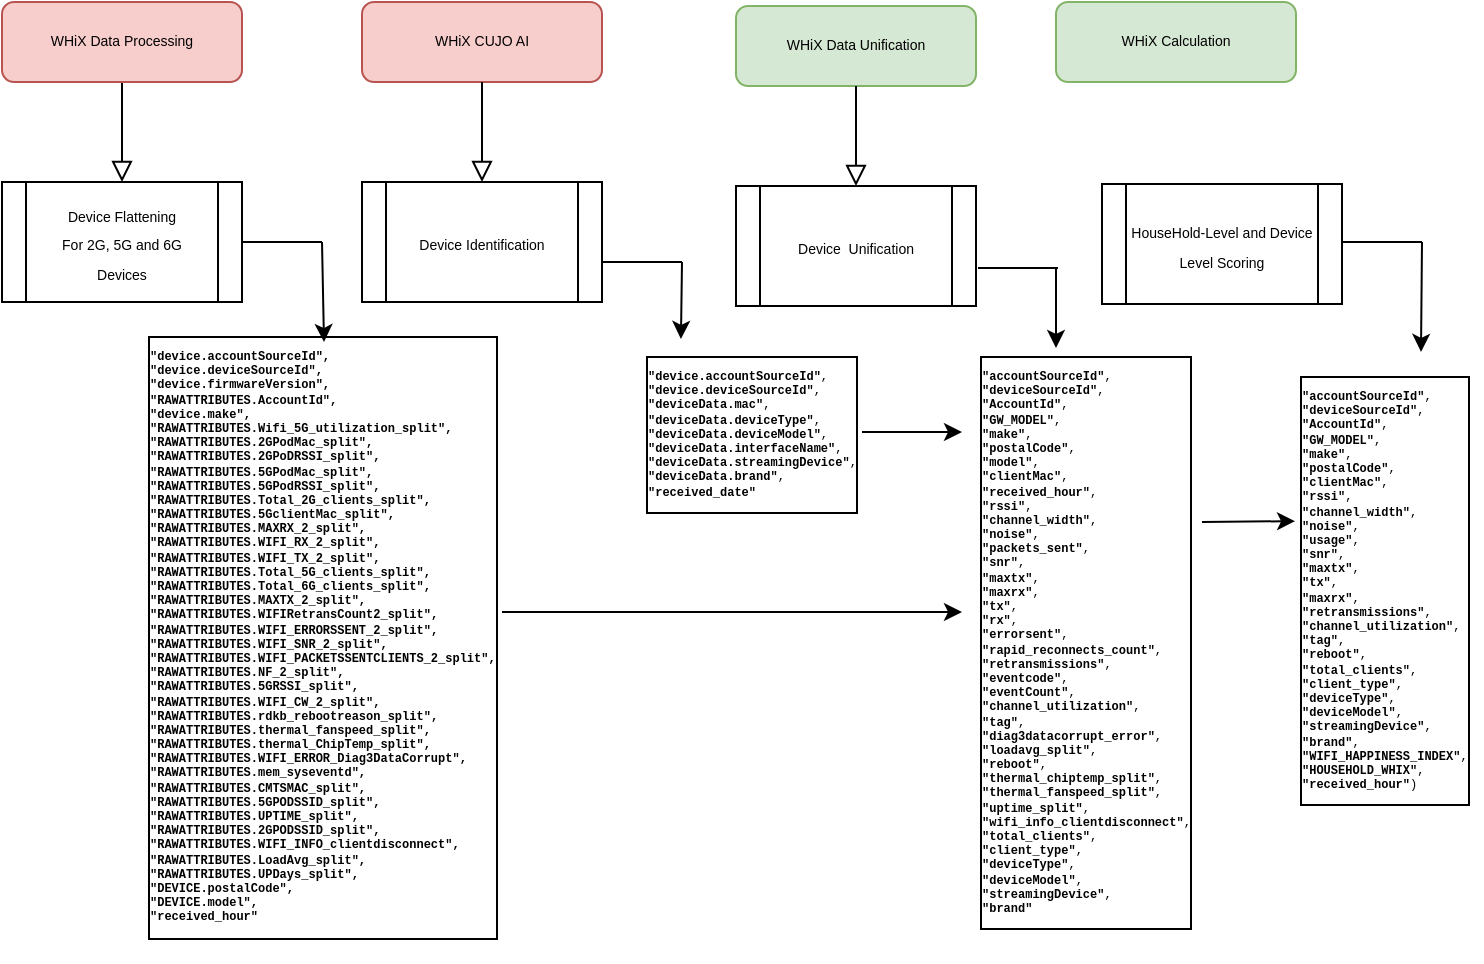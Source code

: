 <mxfile version="21.1.8" type="device">
  <diagram id="C5RBs43oDa-KdzZeNtuy" name="Page-1">
    <mxGraphModel dx="794" dy="448" grid="1" gridSize="10" guides="1" tooltips="1" connect="1" arrows="1" fold="1" page="1" pageScale="1" pageWidth="827" pageHeight="1169" math="0" shadow="0">
      <root>
        <mxCell id="WIyWlLk6GJQsqaUBKTNV-0" />
        <mxCell id="WIyWlLk6GJQsqaUBKTNV-1" parent="WIyWlLk6GJQsqaUBKTNV-0" />
        <mxCell id="WIyWlLk6GJQsqaUBKTNV-2" value="" style="rounded=0;html=1;jettySize=auto;orthogonalLoop=1;fontSize=11;endArrow=block;endFill=0;endSize=8;strokeWidth=1;shadow=0;labelBackgroundColor=none;edgeStyle=orthogonalEdgeStyle;" parent="WIyWlLk6GJQsqaUBKTNV-1" source="WIyWlLk6GJQsqaUBKTNV-3" edge="1">
          <mxGeometry relative="1" as="geometry">
            <mxPoint x="100" y="170" as="targetPoint" />
          </mxGeometry>
        </mxCell>
        <mxCell id="WIyWlLk6GJQsqaUBKTNV-3" value="WHiX Data Processing" style="rounded=1;whiteSpace=wrap;html=1;fontSize=7;glass=0;strokeWidth=1;shadow=0;fillColor=#f8cecc;strokeColor=#b85450;" parent="WIyWlLk6GJQsqaUBKTNV-1" vertex="1">
          <mxGeometry x="40" y="80" width="120" height="40" as="geometry" />
        </mxCell>
        <mxCell id="JlViz4wOhdhszTuP-DQE-0" value="WHiX CUJO AI" style="rounded=1;whiteSpace=wrap;html=1;fontSize=7;glass=0;strokeWidth=1;shadow=0;fillColor=#f8cecc;strokeColor=#b85450;" vertex="1" parent="WIyWlLk6GJQsqaUBKTNV-1">
          <mxGeometry x="220" y="80" width="120" height="40" as="geometry" />
        </mxCell>
        <mxCell id="JlViz4wOhdhszTuP-DQE-2" value="&lt;font style=&quot;font-size: 7px;&quot;&gt;Device Flattening&lt;br style=&quot;border-color: var(--border-color);&quot;&gt;For 2G, 5G and 6G&lt;br style=&quot;border-color: var(--border-color);&quot;&gt;Devices&lt;/font&gt;" style="shape=process;whiteSpace=wrap;html=1;backgroundOutline=1;" vertex="1" parent="WIyWlLk6GJQsqaUBKTNV-1">
          <mxGeometry x="40" y="170" width="120" height="60" as="geometry" />
        </mxCell>
        <mxCell id="JlViz4wOhdhszTuP-DQE-5" value="" style="endArrow=none;html=1;rounded=0;exitX=1;exitY=0.5;exitDx=0;exitDy=0;" edge="1" parent="WIyWlLk6GJQsqaUBKTNV-1" source="JlViz4wOhdhszTuP-DQE-2">
          <mxGeometry width="50" height="50" relative="1" as="geometry">
            <mxPoint x="380" y="230" as="sourcePoint" />
            <mxPoint x="200" y="200" as="targetPoint" />
          </mxGeometry>
        </mxCell>
        <mxCell id="JlViz4wOhdhszTuP-DQE-6" value="" style="endArrow=classic;html=1;rounded=0;" edge="1" parent="WIyWlLk6GJQsqaUBKTNV-1">
          <mxGeometry width="50" height="50" relative="1" as="geometry">
            <mxPoint x="200" y="200" as="sourcePoint" />
            <mxPoint x="201" y="250" as="targetPoint" />
          </mxGeometry>
        </mxCell>
        <mxCell id="JlViz4wOhdhszTuP-DQE-10" value="&lt;pre style=&quot;background-color: rgb(255, 255, 255); font-family: &amp;quot;Courier New&amp;quot;; font-size: 4.5pt;&quot;&gt;&lt;b style=&quot;&quot;&gt;&quot;device.accountSourceId&quot;,&lt;br&gt;&lt;/b&gt;&lt;div style=&quot;&quot;&gt;&lt;b&gt;&lt;span style=&quot;font-size: 4.5pt; white-space: normal;&quot;&gt;                                                                   &lt;/span&gt;&lt;span style=&quot;font-size: 4.5pt; white-space: normal;&quot;&gt;&quot;device.deviceSourceId&quot;&lt;/span&gt;&lt;span style=&quot;font-size: 4.5pt; white-space: normal;&quot;&gt;,&lt;/span&gt;&lt;/b&gt;&lt;/div&gt;&lt;div style=&quot;&quot;&gt;&lt;b&gt;&lt;span style=&quot;font-size: 4.5pt; white-space: normal;&quot;&gt;                                                                   &lt;/span&gt;&lt;span style=&quot;font-size: 4.5pt; white-space: normal;&quot;&gt;&quot;device.firmwareVersion&quot;&lt;/span&gt;&lt;span style=&quot;font-size: 4.5pt; white-space: normal;&quot;&gt;,&lt;/span&gt;&lt;/b&gt;&lt;/div&gt;&lt;div style=&quot;&quot;&gt;&lt;b&gt;&lt;span style=&quot;font-size: 4.5pt; white-space: normal;&quot;&gt;                                                                   &lt;/span&gt;&lt;span style=&quot;font-size: 4.5pt; white-space: normal;&quot;&gt;&quot;RAWATTRIBUTES.AccountId&quot;&lt;/span&gt;&lt;span style=&quot;font-size: 4.5pt; white-space: normal;&quot;&gt;,&lt;/span&gt;&lt;/b&gt;&lt;/div&gt;&lt;div style=&quot;&quot;&gt;&lt;b&gt;&lt;span style=&quot;font-size: 4.5pt; white-space: normal;&quot;&gt;                                                                   &lt;/span&gt;&lt;span style=&quot;font-size: 4.5pt; white-space: normal;&quot;&gt;&quot;device.make&quot;&lt;/span&gt;&lt;span style=&quot;font-size: 4.5pt; white-space: normal;&quot;&gt;,&lt;/span&gt;&lt;/b&gt;&lt;/div&gt;&lt;div style=&quot;&quot;&gt;&lt;b&gt;&lt;span style=&quot;font-size: 4.5pt; white-space: normal;&quot;&gt;                                                                   &lt;/span&gt;&lt;span style=&quot;font-size: 4.5pt; white-space: normal;&quot;&gt;&quot;RAWATTRIBUTES.Wifi_5G_utilization_split&quot;&lt;/span&gt;&lt;span style=&quot;font-size: 4.5pt; white-space: normal;&quot;&gt;,&lt;/span&gt;&lt;/b&gt;&lt;/div&gt;&lt;div style=&quot;&quot;&gt;&lt;b&gt;&lt;span style=&quot;font-size: 4.5pt; white-space: normal;&quot;&gt;&quot;RAWATTRIBUTES.2GPodMac_split&quot;,&lt;/span&gt;&lt;/b&gt;&lt;/div&gt;&lt;div style=&quot;&quot;&gt;&lt;b&gt;&lt;span style=&quot;font-size: 4.5pt; white-space: normal;&quot;&gt;&quot;RAWATTRIBUTES.2GPoDRSSI_split&quot;,&lt;/span&gt;&lt;/b&gt;&lt;/div&gt;&lt;div style=&quot;&quot;&gt;&lt;b&gt;&lt;span style=&quot;font-size: 4.5pt; white-space: normal;&quot;&gt;&quot;RAWATTRIBUTES.5GPodMac_split&quot;,&lt;/span&gt;&lt;/b&gt;&lt;/div&gt;&lt;div style=&quot;&quot;&gt;&lt;b&gt;&lt;span style=&quot;font-size: 4.5pt; white-space: normal;&quot;&gt;&quot;RAWATTRIBUTES.5GPodRSSI_split&quot;,&lt;/span&gt;&lt;/b&gt;&lt;/div&gt;&lt;div style=&quot;&quot;&gt;&lt;b&gt;&lt;span style=&quot;font-size: 4.5pt; white-space: normal;&quot;&gt;                                                                   &lt;/span&gt;&lt;span style=&quot;font-size: 4.5pt; white-space: normal;&quot;&gt;&quot;RAWATTRIBUTES.Total_2G_clients_split&quot;&lt;/span&gt;&lt;span style=&quot;font-size: 4.5pt; white-space: normal;&quot;&gt;,&lt;/span&gt;&lt;/b&gt;&lt;/div&gt;&lt;div style=&quot;&quot;&gt;&lt;b&gt;&lt;span style=&quot;font-size: 4.5pt; white-space: normal;&quot;&gt;                                                                   &lt;/span&gt;&lt;span style=&quot;font-size: 4.5pt; white-space: normal;&quot;&gt;&quot;RAWATTRIBUTES.5GclientMac_split&quot;&lt;/span&gt;&lt;span style=&quot;font-size: 4.5pt; white-space: normal;&quot;&gt;,&lt;/span&gt;&lt;/b&gt;&lt;/div&gt;&lt;div style=&quot;&quot;&gt;&lt;b&gt;&lt;span style=&quot;font-size: 4.5pt; white-space: normal;&quot;&gt;                                                                   &lt;/span&gt;&lt;span style=&quot;font-size: 4.5pt; white-space: normal;&quot;&gt;&quot;RAWATTRIBUTES.MAXRX_2_split&quot;&lt;/span&gt;&lt;span style=&quot;font-size: 4.5pt; white-space: normal;&quot;&gt;,&lt;/span&gt;&lt;/b&gt;&lt;/div&gt;&lt;div style=&quot;&quot;&gt;&lt;b&gt;&lt;span style=&quot;font-size: 4.5pt; white-space: normal;&quot;&gt;                                                                   &lt;/span&gt;&lt;span style=&quot;font-size: 4.5pt; white-space: normal;&quot;&gt;&quot;RAWATTRIBUTES.WIFI_RX_2_split&quot;&lt;/span&gt;&lt;span style=&quot;font-size: 4.5pt; white-space: normal;&quot;&gt;,&lt;/span&gt;&lt;/b&gt;&lt;/div&gt;&lt;div style=&quot;&quot;&gt;&lt;b&gt;&lt;span style=&quot;font-size: 4.5pt; white-space: normal;&quot;&gt;                                                                   &lt;/span&gt;&lt;span style=&quot;font-size: 4.5pt; white-space: normal;&quot;&gt;&quot;RAWATTRIBUTES.WIFI_TX_2_split&quot;&lt;/span&gt;&lt;span style=&quot;font-size: 4.5pt; white-space: normal;&quot;&gt;,&lt;/span&gt;&lt;/b&gt;&lt;/div&gt;&lt;div style=&quot;&quot;&gt;&lt;b&gt;&lt;span style=&quot;font-size: 4.5pt; white-space: normal;&quot;&gt;                                                                   &lt;/span&gt;&lt;span style=&quot;font-size: 4.5pt; white-space: normal;&quot;&gt;&quot;RAWATTRIBUTES.Total_5G_clients_split&quot;&lt;/span&gt;&lt;span style=&quot;font-size: 4.5pt; white-space: normal;&quot;&gt;,&lt;/span&gt;&lt;/b&gt;&lt;/div&gt;&lt;div style=&quot;&quot;&gt;&lt;b&gt;&lt;span style=&quot;font-size: 4.5pt; white-space: normal;&quot;&gt;                                                                   &lt;/span&gt;&lt;span style=&quot;font-size: 4.5pt; white-space: normal;&quot;&gt;&quot;RAWATTRIBUTES.Total_6G_clients_split&quot;&lt;/span&gt;&lt;span style=&quot;font-size: 4.5pt; white-space: normal;&quot;&gt;,&lt;/span&gt;&lt;/b&gt;&lt;/div&gt;&lt;div style=&quot;&quot;&gt;&lt;b&gt;&lt;span style=&quot;font-size: 4.5pt; white-space: normal;&quot;&gt;                                                                   &lt;/span&gt;&lt;span style=&quot;font-size: 4.5pt; white-space: normal;&quot;&gt;&quot;RAWATTRIBUTES.MAXTX_2_split&quot;&lt;/span&gt;&lt;span style=&quot;font-size: 4.5pt; white-space: normal;&quot;&gt;,&lt;/span&gt;&lt;/b&gt;&lt;/div&gt;&lt;div style=&quot;&quot;&gt;&lt;b&gt;&lt;span style=&quot;font-size: 4.5pt; white-space: normal;&quot;&gt;                                                                   &lt;/span&gt;&lt;span style=&quot;font-size: 4.5pt; white-space: normal;&quot;&gt;&quot;RAWATTRIBUTES.WIFIRetransCount2_split&quot;&lt;/span&gt;&lt;span style=&quot;font-size: 4.5pt; white-space: normal;&quot;&gt;,&lt;/span&gt;&lt;/b&gt;&lt;/div&gt;&lt;div style=&quot;&quot;&gt;&lt;b&gt;&lt;span style=&quot;font-size: 4.5pt; white-space: normal;&quot;&gt;                                                                   &lt;/span&gt;&lt;span style=&quot;font-size: 4.5pt; white-space: normal;&quot;&gt;&quot;RAWATTRIBUTES.WIFI_ERRORSSENT_2_split&quot;&lt;/span&gt;&lt;span style=&quot;font-size: 4.5pt; white-space: normal;&quot;&gt;,&lt;/span&gt;&lt;/b&gt;&lt;/div&gt;&lt;div style=&quot;&quot;&gt;&lt;b&gt;&lt;span style=&quot;font-size: 4.5pt; white-space: normal;&quot;&gt;                                                                   &lt;/span&gt;&lt;span style=&quot;font-size: 4.5pt; white-space: normal;&quot;&gt;&quot;RAWATTRIBUTES.WIFI_SNR_2_split&quot;&lt;/span&gt;&lt;span style=&quot;font-size: 4.5pt; white-space: normal;&quot;&gt;,&lt;/span&gt;&lt;/b&gt;&lt;/div&gt;&lt;div style=&quot;&quot;&gt;&lt;b&gt;&lt;span style=&quot;font-size: 4.5pt; white-space: normal;&quot;&gt;                                                                   &lt;/span&gt;&lt;span style=&quot;font-size: 4.5pt; white-space: normal;&quot;&gt;&quot;RAWATTRIBUTES.WIFI_PACKETSSENTCLIENTS_2_split&quot;&lt;/span&gt;&lt;span style=&quot;font-size: 4.5pt; white-space: normal;&quot;&gt;,&lt;/span&gt;&lt;/b&gt;&lt;/div&gt;&lt;div style=&quot;&quot;&gt;&lt;b&gt;&lt;span style=&quot;font-size: 4.5pt; white-space: normal;&quot;&gt;                                                                   &lt;/span&gt;&lt;span style=&quot;font-size: 4.5pt; white-space: normal;&quot;&gt;&quot;RAWATTRIBUTES.NF_2_split&quot;&lt;/span&gt;&lt;span style=&quot;font-size: 4.5pt; white-space: normal;&quot;&gt;,&lt;/span&gt;&lt;/b&gt;&lt;/div&gt;&lt;div style=&quot;&quot;&gt;&lt;b&gt;&lt;span style=&quot;font-size: 4.5pt; white-space: normal;&quot;&gt;                                                                   &lt;/span&gt;&lt;span style=&quot;font-size: 4.5pt; white-space: normal;&quot;&gt;&quot;RAWATTRIBUTES.5GRSSI_split&quot;&lt;/span&gt;&lt;span style=&quot;font-size: 4.5pt; white-space: normal;&quot;&gt;,&lt;/span&gt;&lt;/b&gt;&lt;/div&gt;&lt;div style=&quot;&quot;&gt;&lt;b&gt;&lt;span style=&quot;font-size: 4.5pt; white-space: normal;&quot;&gt;                                                                   &lt;/span&gt;&lt;span style=&quot;font-size: 4.5pt; white-space: normal;&quot;&gt;&quot;RAWATTRIBUTES.WIFI_CW_2_split&quot;&lt;/span&gt;&lt;span style=&quot;font-size: 4.5pt; white-space: normal;&quot;&gt;,&lt;/span&gt;&lt;/b&gt;&lt;/div&gt;&lt;div style=&quot;&quot;&gt;&lt;b&gt;&lt;span style=&quot;font-size: 4.5pt; white-space: normal;&quot;&gt;                                                                   &lt;/span&gt;&lt;span style=&quot;font-size: 4.5pt; white-space: normal;&quot;&gt;&quot;RAWATTRIBUTES.rdkb_rebootreason_split&quot;&lt;/span&gt;&lt;span style=&quot;font-size: 4.5pt; white-space: normal;&quot;&gt;,&lt;/span&gt;&lt;/b&gt;&lt;/div&gt;&lt;div style=&quot;&quot;&gt;&lt;b&gt;&lt;span style=&quot;font-size: 4.5pt; white-space: normal;&quot;&gt;                                                                   &lt;/span&gt;&lt;span style=&quot;font-size: 4.5pt; white-space: normal;&quot;&gt;&quot;RAWATTRIBUTES.thermal_fanspeed_split&quot;&lt;/span&gt;&lt;span style=&quot;font-size: 4.5pt; white-space: normal;&quot;&gt;,&lt;/span&gt;&lt;/b&gt;&lt;/div&gt;&lt;div style=&quot;&quot;&gt;&lt;b&gt;&lt;span style=&quot;font-size: 4.5pt; white-space: normal;&quot;&gt;                                                                   &lt;/span&gt;&lt;span style=&quot;font-size: 4.5pt; white-space: normal;&quot;&gt;&quot;RAWATTRIBUTES.thermal_ChipTemp_split&quot;&lt;/span&gt;&lt;span style=&quot;font-size: 4.5pt; white-space: normal;&quot;&gt;,&lt;/span&gt;&lt;/b&gt;&lt;/div&gt;&lt;div style=&quot;&quot;&gt;&lt;b&gt;&lt;span style=&quot;font-size: 4.5pt; white-space: normal;&quot;&gt;                                                                   &lt;/span&gt;&lt;span style=&quot;font-size: 4.5pt; white-space: normal;&quot;&gt;&quot;RAWATTRIBUTES.WIFI_ERROR_Diag3DataCorrupt&quot;&lt;/span&gt;&lt;span style=&quot;font-size: 4.5pt; white-space: normal;&quot;&gt;,&lt;/span&gt;&lt;/b&gt;&lt;/div&gt;&lt;div style=&quot;&quot;&gt;&lt;b&gt;&lt;span style=&quot;font-size: 4.5pt; white-space: normal;&quot;&gt;                                                                   &lt;/span&gt;&lt;span style=&quot;font-size: 4.5pt; white-space: normal;&quot;&gt;&quot;RAWATTRIBUTES.mem_syseventd&quot;&lt;/span&gt;&lt;span style=&quot;font-size: 4.5pt; white-space: normal;&quot;&gt;,&lt;/span&gt;&lt;/b&gt;&lt;/div&gt;&lt;div style=&quot;&quot;&gt;&lt;b&gt;&lt;span style=&quot;font-size: 4.5pt; white-space: normal;&quot;&gt;                                                                   &lt;/span&gt;&lt;span style=&quot;font-size: 4.5pt; white-space: normal;&quot;&gt;&quot;RAWATTRIBUTES.CMTSMAC_split&quot;&lt;/span&gt;&lt;span style=&quot;font-size: 4.5pt; white-space: normal;&quot;&gt;,&lt;/span&gt;&lt;/b&gt;&lt;/div&gt;&lt;div style=&quot;&quot;&gt;&lt;b&gt;&lt;span style=&quot;font-size: 4.5pt; white-space: normal;&quot;&gt;                                                                   &lt;/span&gt;&lt;span style=&quot;font-size: 4.5pt; white-space: normal;&quot;&gt;&quot;RAWATTRIBUTES.5GPODSSID_split&quot;&lt;/span&gt;&lt;span style=&quot;font-size: 4.5pt; white-space: normal;&quot;&gt;,&lt;/span&gt;&lt;/b&gt;&lt;/div&gt;&lt;div style=&quot;&quot;&gt;&lt;b&gt;&lt;span style=&quot;font-size: 4.5pt; white-space: normal;&quot;&gt;                                                                   &lt;/span&gt;&lt;span style=&quot;font-size: 4.5pt; white-space: normal;&quot;&gt;&quot;RAWATTRIBUTES.UPTIME_split&quot;&lt;/span&gt;&lt;span style=&quot;font-size: 4.5pt; white-space: normal;&quot;&gt;,&lt;/span&gt;&lt;/b&gt;&lt;/div&gt;&lt;div style=&quot;&quot;&gt;&lt;b&gt;&lt;span style=&quot;font-size: 4.5pt; white-space: normal;&quot;&gt;                                                                   &lt;/span&gt;&lt;span style=&quot;font-size: 4.5pt; white-space: normal;&quot;&gt;&quot;RAWATTRIBUTES.2GPODSSID_split&quot;&lt;/span&gt;&lt;span style=&quot;font-size: 4.5pt; white-space: normal;&quot;&gt;,&lt;/span&gt;&lt;/b&gt;&lt;/div&gt;&lt;div style=&quot;&quot;&gt;&lt;b&gt;&lt;span style=&quot;font-size: 4.5pt; white-space: normal;&quot;&gt;                                                                   &lt;/span&gt;&lt;span style=&quot;font-size: 4.5pt; white-space: normal;&quot;&gt;&quot;RAWATTRIBUTES.WIFI_INFO_clientdisconnect&quot;&lt;/span&gt;&lt;span style=&quot;font-size: 4.5pt; white-space: normal;&quot;&gt;,&lt;/span&gt;&lt;/b&gt;&lt;/div&gt;&lt;div style=&quot;&quot;&gt;&lt;b&gt;&lt;span style=&quot;font-size: 4.5pt; white-space: normal;&quot;&gt;                                                                   &lt;/span&gt;&lt;span style=&quot;font-size: 4.5pt; white-space: normal;&quot;&gt;&quot;RAWATTRIBUTES.LoadAvg_split&quot;&lt;/span&gt;&lt;span style=&quot;font-size: 4.5pt; white-space: normal;&quot;&gt;,&lt;/span&gt;&lt;/b&gt;&lt;/div&gt;&lt;div style=&quot;&quot;&gt;&lt;b&gt;&lt;span style=&quot;font-size: 4.5pt; white-space: normal;&quot;&gt;                                                                   &lt;/span&gt;&lt;span style=&quot;font-size: 4.5pt; white-space: normal;&quot;&gt;&quot;RAWATTRIBUTES.UPDays_split&quot;&lt;/span&gt;&lt;span style=&quot;font-size: 4.5pt; white-space: normal;&quot;&gt;,&lt;/span&gt;&lt;/b&gt;&lt;/div&gt;&lt;div style=&quot;&quot;&gt;&lt;b&gt;&lt;span style=&quot;font-size: 4.5pt; white-space: normal;&quot;&gt;                                                                   &lt;/span&gt;&lt;span style=&quot;font-size: 4.5pt; white-space: normal;&quot;&gt;&quot;DEVICE.postalCode&quot;&lt;/span&gt;&lt;span style=&quot;font-size: 4.5pt; white-space: normal;&quot;&gt;,&lt;/span&gt;&lt;/b&gt;&lt;/div&gt;&lt;div style=&quot;&quot;&gt;&lt;b&gt;&lt;span style=&quot;font-size: 4.5pt; white-space: normal;&quot;&gt;                                                                   &lt;/span&gt;&lt;span style=&quot;font-size: 4.5pt; white-space: normal;&quot;&gt;&quot;DEVICE.model&quot;&lt;/span&gt;&lt;span style=&quot;font-size: 4.5pt; white-space: normal;&quot;&gt;,&lt;/span&gt;&lt;/b&gt;&lt;/div&gt;&lt;div style=&quot;&quot;&gt;&lt;b style=&quot;&quot;&gt;&lt;span style=&quot;font-size: 4.5pt; white-space: normal;&quot;&gt;                                                                   &lt;/span&gt;&lt;span style=&quot;font-size: 4.5pt; white-space: normal;&quot;&gt;&quot;received_hour&quot;&lt;/span&gt;&lt;/b&gt;&lt;/div&gt;&lt;/pre&gt;" style="text;whiteSpace=wrap;html=1;align=left;labelBorderColor=default;" vertex="1" parent="WIyWlLk6GJQsqaUBKTNV-1">
          <mxGeometry x="111" y="240" width="179" height="290" as="geometry" />
        </mxCell>
        <mxCell id="JlViz4wOhdhszTuP-DQE-13" value="&lt;pre style=&quot;background-color: rgb(255, 255, 255); font-family: &amp;quot;Courier New&amp;quot;; font-size: 4.5pt;&quot;&gt;&lt;div style=&quot;text-align: justify;&quot;&gt;&lt;span style=&quot;font-size: 4.5pt; white-space: normal; font-weight: bold;&quot;&gt;&quot;device.accountSourceId&quot;&lt;/span&gt;&lt;span style=&quot;font-size: 4.5pt; white-space: normal;&quot;&gt;,&lt;/span&gt;&lt;/div&gt;&lt;div style=&quot;text-align: justify;&quot;&gt;&lt;span style=&quot;font-size: 4.5pt; white-space: normal;&quot;&gt;                                                        &lt;/span&gt;&lt;span style=&quot;font-size: 4.5pt; white-space: normal; font-weight: bold;&quot;&gt;&quot;device.deviceSourceId&quot;&lt;/span&gt;&lt;span style=&quot;font-size: 4.5pt; white-space: normal;&quot;&gt;,&lt;/span&gt;&lt;/div&gt;&lt;div style=&quot;text-align: justify;&quot;&gt;&lt;span style=&quot;font-size: 4.5pt; white-space: normal;&quot;&gt;                                                        &lt;/span&gt;&lt;span style=&quot;font-size: 4.5pt; white-space: normal; font-weight: bold;&quot;&gt;&quot;deviceData.mac&quot;&lt;/span&gt;&lt;span style=&quot;font-size: 4.5pt; white-space: normal;&quot;&gt;,&lt;/span&gt;&lt;/div&gt;&lt;div style=&quot;text-align: justify;&quot;&gt;&lt;span style=&quot;font-size: 4.5pt; white-space: normal;&quot;&gt;                                                        &lt;/span&gt;&lt;span style=&quot;font-size: 4.5pt; white-space: normal; font-weight: bold;&quot;&gt;&quot;deviceData.deviceType&quot;&lt;/span&gt;&lt;span style=&quot;font-size: 4.5pt; white-space: normal;&quot;&gt;,&lt;/span&gt;&lt;/div&gt;&lt;div style=&quot;text-align: justify;&quot;&gt;&lt;span style=&quot;font-size: 4.5pt; white-space: normal;&quot;&gt;                                                        &lt;/span&gt;&lt;span style=&quot;font-size: 4.5pt; white-space: normal; font-weight: bold;&quot;&gt;&quot;deviceData.deviceModel&quot;&lt;/span&gt;&lt;span style=&quot;font-size: 4.5pt; white-space: normal;&quot;&gt;,&lt;/span&gt;&lt;/div&gt;&lt;div style=&quot;text-align: justify;&quot;&gt;&lt;span style=&quot;font-size: 4.5pt; white-space: normal;&quot;&gt;                                                        &lt;/span&gt;&lt;span style=&quot;font-size: 4.5pt; white-space: normal; font-weight: bold;&quot;&gt;&quot;deviceData.interfaceName&quot;&lt;/span&gt;&lt;span style=&quot;font-size: 4.5pt; white-space: normal;&quot;&gt;,&lt;/span&gt;&lt;/div&gt;&lt;div style=&quot;text-align: justify;&quot;&gt;&lt;span style=&quot;font-size: 4.5pt; white-space: normal;&quot;&gt;                                                        &lt;/span&gt;&lt;span style=&quot;font-size: 4.5pt; white-space: normal; font-weight: bold;&quot;&gt;&quot;deviceData.streamingDevice&quot;&lt;/span&gt;&lt;span style=&quot;font-size: 4.5pt; white-space: normal;&quot;&gt;,&lt;/span&gt;&lt;/div&gt;&lt;div style=&quot;text-align: justify;&quot;&gt;&lt;span style=&quot;font-size: 4.5pt; white-space: normal;&quot;&gt;                                                        &lt;/span&gt;&lt;span style=&quot;font-size: 4.5pt; white-space: normal; font-weight: bold;&quot;&gt;&quot;deviceData.brand&quot;&lt;/span&gt;&lt;span style=&quot;font-size: 4.5pt; white-space: normal;&quot;&gt;,&lt;/span&gt;&lt;/div&gt;&lt;div style=&quot;text-align: justify;&quot;&gt;&lt;span style=&quot;font-size: 4.5pt; white-space: normal;&quot;&gt;                                                        &lt;/span&gt;&lt;span style=&quot;font-size: 4.5pt; white-space: normal; font-weight: bold;&quot;&gt;&quot;received_date&quot;&lt;/span&gt;&lt;/div&gt;&lt;/pre&gt;" style="text;whiteSpace=wrap;html=1;align=left;labelBorderColor=default;" vertex="1" parent="WIyWlLk6GJQsqaUBKTNV-1">
          <mxGeometry x="360" y="250" width="110" height="90" as="geometry" />
        </mxCell>
        <mxCell id="JlViz4wOhdhszTuP-DQE-15" value="&lt;span style=&quot;font-size: 7px;&quot;&gt;Device Identification&lt;br&gt;&lt;/span&gt;" style="shape=process;whiteSpace=wrap;html=1;backgroundOutline=1;" vertex="1" parent="WIyWlLk6GJQsqaUBKTNV-1">
          <mxGeometry x="220" y="170" width="120" height="60" as="geometry" />
        </mxCell>
        <mxCell id="JlViz4wOhdhszTuP-DQE-16" value="" style="endArrow=none;html=1;rounded=0;" edge="1" parent="WIyWlLk6GJQsqaUBKTNV-1">
          <mxGeometry width="50" height="50" relative="1" as="geometry">
            <mxPoint x="380" y="210" as="sourcePoint" />
            <mxPoint x="380" y="210" as="targetPoint" />
            <Array as="points">
              <mxPoint x="340" y="210" />
            </Array>
          </mxGeometry>
        </mxCell>
        <mxCell id="JlViz4wOhdhszTuP-DQE-17" value="" style="endArrow=classic;html=1;rounded=0;entryX=0.177;entryY=-0.017;entryDx=0;entryDy=0;entryPerimeter=0;" edge="1" parent="WIyWlLk6GJQsqaUBKTNV-1" target="JlViz4wOhdhszTuP-DQE-13">
          <mxGeometry width="50" height="50" relative="1" as="geometry">
            <mxPoint x="380" y="210" as="sourcePoint" />
            <mxPoint x="211" y="260" as="targetPoint" />
          </mxGeometry>
        </mxCell>
        <mxCell id="JlViz4wOhdhszTuP-DQE-18" value="" style="rounded=0;html=1;jettySize=auto;orthogonalLoop=1;fontSize=11;endArrow=block;endFill=0;endSize=8;strokeWidth=1;shadow=0;labelBackgroundColor=none;edgeStyle=orthogonalEdgeStyle;exitX=0.5;exitY=1;exitDx=0;exitDy=0;entryX=0.5;entryY=0;entryDx=0;entryDy=0;" edge="1" parent="WIyWlLk6GJQsqaUBKTNV-1" source="JlViz4wOhdhszTuP-DQE-0" target="JlViz4wOhdhszTuP-DQE-15">
          <mxGeometry relative="1" as="geometry">
            <mxPoint x="110" y="130" as="sourcePoint" />
            <mxPoint x="110" y="180" as="targetPoint" />
          </mxGeometry>
        </mxCell>
        <mxCell id="JlViz4wOhdhszTuP-DQE-19" value="WHiX Data Unification" style="rounded=1;whiteSpace=wrap;html=1;fontSize=7;glass=0;strokeWidth=1;shadow=0;fillColor=#d5e8d4;strokeColor=#82b366;" vertex="1" parent="WIyWlLk6GJQsqaUBKTNV-1">
          <mxGeometry x="407" y="82" width="120" height="40" as="geometry" />
        </mxCell>
        <mxCell id="JlViz4wOhdhszTuP-DQE-20" value="" style="rounded=0;html=1;jettySize=auto;orthogonalLoop=1;fontSize=11;endArrow=block;endFill=0;endSize=8;strokeWidth=1;shadow=0;labelBackgroundColor=none;edgeStyle=orthogonalEdgeStyle;exitX=0.5;exitY=1;exitDx=0;exitDy=0;" edge="1" parent="WIyWlLk6GJQsqaUBKTNV-1" source="JlViz4wOhdhszTuP-DQE-19">
          <mxGeometry relative="1" as="geometry">
            <mxPoint x="217" y="132" as="sourcePoint" />
            <mxPoint x="467" y="172" as="targetPoint" />
          </mxGeometry>
        </mxCell>
        <mxCell id="JlViz4wOhdhszTuP-DQE-21" value="&lt;span style=&quot;font-size: 7px;&quot;&gt;Device&amp;nbsp; Unification&lt;br&gt;&lt;/span&gt;" style="shape=process;whiteSpace=wrap;html=1;backgroundOutline=1;" vertex="1" parent="WIyWlLk6GJQsqaUBKTNV-1">
          <mxGeometry x="407" y="172" width="120" height="60" as="geometry" />
        </mxCell>
        <mxCell id="JlViz4wOhdhszTuP-DQE-22" value="&lt;pre style=&quot;background-color: rgb(255, 255, 255); font-family: &amp;quot;Courier New&amp;quot;; font-size: 4.5pt;&quot;&gt;&lt;span style=&quot;font-weight: bold;&quot;&gt;&quot;accountSourceId&quot;&lt;/span&gt;,&lt;br&gt;&lt;span style=&quot;font-weight: bold;&quot;&gt;&quot;deviceSourceId&quot;&lt;/span&gt;,&lt;br&gt;&lt;span style=&quot;font-weight: bold;&quot;&gt;&quot;AccountId&quot;&lt;/span&gt;,&lt;br&gt;&lt;span style=&quot;font-weight: bold;&quot;&gt;&quot;GW_MODEL&quot;&lt;/span&gt;,&lt;br&gt;&lt;span style=&quot;font-weight: bold;&quot;&gt;&quot;make&quot;&lt;/span&gt;,&lt;br&gt;&lt;span style=&quot;font-weight: bold;&quot;&gt;&quot;postalCode&quot;&lt;/span&gt;,&lt;br&gt;&lt;span style=&quot;font-weight: bold;&quot;&gt;&quot;model&quot;&lt;/span&gt;,&lt;br&gt;&lt;span style=&quot;font-weight: bold;&quot;&gt;&quot;clientMac&quot;&lt;/span&gt;,&lt;br&gt;&lt;span style=&quot;font-weight: bold;&quot;&gt;&quot;received_hour&quot;&lt;/span&gt;,&lt;br&gt;&lt;span style=&quot;font-weight: bold;&quot;&gt;&quot;rssi&quot;&lt;/span&gt;,&lt;br&gt;&lt;span style=&quot;font-weight: bold;&quot;&gt;&quot;channel_width&quot;&lt;/span&gt;,&lt;br&gt;&lt;span style=&quot;font-weight: bold;&quot;&gt;&quot;noise&quot;&lt;/span&gt;,&lt;br&gt;&lt;span style=&quot;font-weight: bold;&quot;&gt;&quot;packets_sent&quot;&lt;/span&gt;,&lt;br&gt;&lt;span style=&quot;font-weight: bold;&quot;&gt;&quot;snr&quot;&lt;/span&gt;,&lt;br&gt;&lt;span style=&quot;font-weight: bold;&quot;&gt;&quot;maxtx&quot;&lt;/span&gt;,&lt;br&gt;&lt;span style=&quot;font-weight: bold;&quot;&gt;&quot;maxrx&quot;&lt;/span&gt;,&lt;br&gt;&lt;span style=&quot;font-weight: bold;&quot;&gt;&quot;tx&quot;&lt;/span&gt;,&lt;br&gt;&lt;span style=&quot;font-weight: bold;&quot;&gt;&quot;rx&quot;&lt;/span&gt;,&lt;br&gt;&lt;span style=&quot;font-weight: bold;&quot;&gt;&quot;errorsent&quot;&lt;/span&gt;,&lt;br&gt;&lt;span style=&quot;font-weight: bold;&quot;&gt;&quot;rapid_reconnects_count&quot;&lt;/span&gt;,&lt;br&gt;&lt;span style=&quot;font-weight: bold;&quot;&gt;&quot;retransmissions&quot;&lt;/span&gt;,&lt;br&gt;&lt;span style=&quot;font-weight: bold;&quot;&gt;&quot;eventcode&quot;&lt;/span&gt;,&lt;br&gt;&lt;span style=&quot;font-weight: bold;&quot;&gt;&quot;eventCount&quot;&lt;/span&gt;,&lt;br&gt;&lt;span style=&quot;font-weight: bold;&quot;&gt;&quot;channel_utilization&quot;&lt;/span&gt;,&lt;br&gt;&lt;span style=&quot;font-weight: bold;&quot;&gt;&quot;tag&quot;&lt;/span&gt;,&lt;br&gt;&lt;span style=&quot;font-weight: bold;&quot;&gt;&quot;diag3datacorrupt_error&quot;&lt;/span&gt;,&lt;br&gt;&lt;span style=&quot;font-weight: bold;&quot;&gt;&quot;loadavg_split&quot;&lt;/span&gt;,&lt;br&gt;&lt;span style=&quot;font-weight: bold;&quot;&gt;&quot;reboot&quot;&lt;/span&gt;,&lt;br&gt;&lt;span style=&quot;font-weight: bold;&quot;&gt;&quot;thermal_chiptemp_split&quot;&lt;/span&gt;,&lt;br&gt;&lt;span style=&quot;font-weight: bold;&quot;&gt;&quot;thermal_fanspeed_split&quot;&lt;/span&gt;,&lt;br&gt;&lt;span style=&quot;font-weight: bold;&quot;&gt;&quot;uptime_split&quot;&lt;/span&gt;,&lt;br&gt;&lt;span style=&quot;font-weight: bold;&quot;&gt;&quot;wifi_info_clientdisconnect&quot;&lt;/span&gt;,&lt;br&gt;&lt;span style=&quot;font-weight: bold;&quot;&gt;&quot;total_clients&quot;&lt;/span&gt;,&lt;br&gt;&lt;span style=&quot;font-weight: bold;&quot;&gt;&quot;client_type&quot;&lt;/span&gt;,&lt;br&gt;&lt;span style=&quot;font-weight: bold;&quot;&gt;&quot;deviceType&quot;&lt;/span&gt;,&lt;br&gt;&lt;span style=&quot;font-weight: bold;&quot;&gt;&quot;deviceModel&quot;&lt;/span&gt;,&lt;br&gt;&lt;span style=&quot;font-weight: bold;&quot;&gt;&quot;streamingDevice&quot;&lt;/span&gt;,&lt;br&gt;&lt;span style=&quot;font-weight: bold;&quot;&gt;&quot;brand&quot;&lt;/span&gt;&lt;/pre&gt;" style="text;whiteSpace=wrap;html=1;align=left;fontColor=#000000;labelBorderColor=default;" vertex="1" parent="WIyWlLk6GJQsqaUBKTNV-1">
          <mxGeometry x="527" y="250" width="113" height="310" as="geometry" />
        </mxCell>
        <mxCell id="JlViz4wOhdhszTuP-DQE-23" value="" style="endArrow=none;html=1;rounded=0;" edge="1" parent="WIyWlLk6GJQsqaUBKTNV-1">
          <mxGeometry width="50" height="50" relative="1" as="geometry">
            <mxPoint x="568" y="213" as="sourcePoint" />
            <mxPoint x="568" y="213" as="targetPoint" />
            <Array as="points">
              <mxPoint x="528" y="213" />
            </Array>
          </mxGeometry>
        </mxCell>
        <mxCell id="JlViz4wOhdhszTuP-DQE-24" value="" style="endArrow=classic;html=1;rounded=0;entryX=0.125;entryY=0;entryDx=0;entryDy=0;entryPerimeter=0;" edge="1" parent="WIyWlLk6GJQsqaUBKTNV-1">
          <mxGeometry width="50" height="50" relative="1" as="geometry">
            <mxPoint x="567" y="213" as="sourcePoint" />
            <mxPoint x="567" y="253" as="targetPoint" />
          </mxGeometry>
        </mxCell>
        <mxCell id="JlViz4wOhdhszTuP-DQE-25" value="WHiX Calculation" style="rounded=1;whiteSpace=wrap;html=1;fontSize=7;glass=0;strokeWidth=1;shadow=0;fillColor=#d5e8d4;strokeColor=#82b366;" vertex="1" parent="WIyWlLk6GJQsqaUBKTNV-1">
          <mxGeometry x="567" y="80" width="120" height="40" as="geometry" />
        </mxCell>
        <mxCell id="JlViz4wOhdhszTuP-DQE-26" value="" style="endArrow=classic;html=1;rounded=0;" edge="1" parent="WIyWlLk6GJQsqaUBKTNV-1" source="JlViz4wOhdhszTuP-DQE-10">
          <mxGeometry width="50" height="50" relative="1" as="geometry">
            <mxPoint x="340" y="400" as="sourcePoint" />
            <mxPoint x="520" y="385" as="targetPoint" />
          </mxGeometry>
        </mxCell>
        <mxCell id="JlViz4wOhdhszTuP-DQE-27" value="" style="endArrow=classic;html=1;rounded=0;exitX=1;exitY=0.5;exitDx=0;exitDy=0;" edge="1" parent="WIyWlLk6GJQsqaUBKTNV-1" source="JlViz4wOhdhszTuP-DQE-13">
          <mxGeometry width="50" height="50" relative="1" as="geometry">
            <mxPoint x="380" y="250" as="sourcePoint" />
            <mxPoint x="520" y="295" as="targetPoint" />
          </mxGeometry>
        </mxCell>
        <mxCell id="JlViz4wOhdhszTuP-DQE-28" value="&lt;span style=&quot;font-size: 7px;&quot;&gt;HouseHold-Level and Device&lt;br&gt;Level Scoring&lt;br&gt;&lt;/span&gt;" style="shape=process;whiteSpace=wrap;html=1;backgroundOutline=1;" vertex="1" parent="WIyWlLk6GJQsqaUBKTNV-1">
          <mxGeometry x="590" y="171" width="120" height="60" as="geometry" />
        </mxCell>
        <mxCell id="JlViz4wOhdhszTuP-DQE-29" value="&lt;pre style=&quot;background-color: rgb(255, 255, 255); font-family: &amp;quot;Courier New&amp;quot;; font-size: 4.5pt;&quot;&gt;&lt;span style=&quot;font-weight: bold;&quot;&gt;&quot;accountSourceId&quot;&lt;/span&gt;,&lt;br&gt;&lt;span style=&quot;font-weight: bold;&quot;&gt;&quot;deviceSourceId&quot;&lt;/span&gt;,&lt;br&gt;&lt;span style=&quot;font-weight: bold;&quot;&gt;&quot;AccountId&quot;&lt;/span&gt;,&lt;br&gt;&lt;span style=&quot;font-weight: bold;&quot;&gt;&quot;GW_MODEL&quot;&lt;/span&gt;,&lt;br&gt;&lt;span style=&quot;font-weight: bold;&quot;&gt;&quot;make&quot;&lt;/span&gt;,&lt;br&gt;&lt;span style=&quot;font-weight: bold;&quot;&gt;&quot;postalCode&quot;&lt;/span&gt;,&lt;br&gt;&lt;span style=&quot;font-weight: bold;&quot;&gt;&quot;clientMac&quot;&lt;/span&gt;,&lt;br&gt;&lt;span style=&quot;font-weight: bold;&quot;&gt;&quot;rssi&quot;&lt;/span&gt;,&lt;br&gt;&lt;span style=&quot;font-weight: bold;&quot;&gt;&quot;channel_width&quot;&lt;/span&gt;,&lt;br&gt;&lt;span style=&quot;font-weight: bold;&quot;&gt;&quot;noise&quot;&lt;/span&gt;,&lt;br&gt;&lt;span style=&quot;font-weight: bold;&quot;&gt;&quot;usage&quot;&lt;/span&gt;,&lt;br&gt;&lt;span style=&quot;font-weight: bold;&quot;&gt;&quot;snr&quot;&lt;/span&gt;,&lt;br&gt;&lt;span style=&quot;font-weight: bold;&quot;&gt;&quot;maxtx&quot;&lt;/span&gt;,&lt;br&gt;&lt;span style=&quot;font-weight: bold;&quot;&gt;&quot;tx&quot;&lt;/span&gt;,&lt;br&gt;&lt;span style=&quot;font-weight: bold;&quot;&gt;&quot;maxrx&quot;&lt;/span&gt;,&lt;br&gt;&lt;span style=&quot;font-weight: bold;&quot;&gt;&quot;retransmissions&quot;&lt;/span&gt;,&lt;br&gt;&lt;span style=&quot;font-weight: bold;&quot;&gt;&quot;channel_utilization&quot;&lt;/span&gt;,&lt;br&gt;&lt;span style=&quot;font-weight: bold;&quot;&gt;&quot;tag&quot;&lt;/span&gt;,&lt;br&gt;&lt;span style=&quot;font-weight: bold;&quot;&gt;&quot;reboot&quot;&lt;/span&gt;,&lt;br&gt;&lt;span style=&quot;font-weight: bold;&quot;&gt;&quot;total_clients&quot;&lt;/span&gt;,&lt;br&gt;&lt;span style=&quot;font-weight: bold;&quot;&gt;&quot;client_type&quot;&lt;/span&gt;,&lt;br&gt;&lt;span style=&quot;font-weight: bold;&quot;&gt;&quot;deviceType&quot;&lt;/span&gt;,&lt;br&gt;&lt;span style=&quot;font-weight: bold;&quot;&gt;&quot;deviceModel&quot;&lt;/span&gt;,&lt;br&gt;&lt;span style=&quot;font-weight: bold;&quot;&gt;&quot;streamingDevice&quot;&lt;/span&gt;,&lt;br&gt;&lt;span style=&quot;font-weight: bold;&quot;&gt;&quot;brand&quot;&lt;/span&gt;,&lt;br&gt;&lt;span style=&quot;font-weight: bold;&quot;&gt;&quot;WIFI_HAPPINESS_INDEX&quot;&lt;/span&gt;,&lt;br&gt;&lt;span style=&quot;font-weight: bold;&quot;&gt;&quot;HOUSEHOLD_WHIX&quot;&lt;/span&gt;,&lt;br&gt;&lt;span style=&quot;font-weight: bold;&quot;&gt;&quot;received_hour&quot;&lt;/span&gt;)&lt;/pre&gt;" style="text;whiteSpace=wrap;html=1;fontColor=#000000;labelBorderColor=default;" vertex="1" parent="WIyWlLk6GJQsqaUBKTNV-1">
          <mxGeometry x="687" y="260" width="93" height="230" as="geometry" />
        </mxCell>
        <mxCell id="JlViz4wOhdhszTuP-DQE-30" value="" style="endArrow=none;html=1;rounded=0;" edge="1" parent="WIyWlLk6GJQsqaUBKTNV-1">
          <mxGeometry width="50" height="50" relative="1" as="geometry">
            <mxPoint x="750" y="200" as="sourcePoint" />
            <mxPoint x="740" y="200" as="targetPoint" />
            <Array as="points">
              <mxPoint x="710" y="200" />
            </Array>
          </mxGeometry>
        </mxCell>
        <mxCell id="JlViz4wOhdhszTuP-DQE-31" value="" style="endArrow=classic;html=1;rounded=0;entryX=0.672;entryY=-0.022;entryDx=0;entryDy=0;entryPerimeter=0;" edge="1" parent="WIyWlLk6GJQsqaUBKTNV-1" target="JlViz4wOhdhszTuP-DQE-29">
          <mxGeometry width="50" height="50" relative="1" as="geometry">
            <mxPoint x="750" y="200" as="sourcePoint" />
            <mxPoint x="750" y="250" as="targetPoint" />
          </mxGeometry>
        </mxCell>
        <mxCell id="JlViz4wOhdhszTuP-DQE-32" value="" style="endArrow=classic;html=1;rounded=0;entryX=-0.005;entryY=0.346;entryDx=0;entryDy=0;entryPerimeter=0;" edge="1" parent="WIyWlLk6GJQsqaUBKTNV-1" target="JlViz4wOhdhszTuP-DQE-29">
          <mxGeometry width="50" height="50" relative="1" as="geometry">
            <mxPoint x="640" y="340" as="sourcePoint" />
            <mxPoint x="450" y="290" as="targetPoint" />
          </mxGeometry>
        </mxCell>
      </root>
    </mxGraphModel>
  </diagram>
</mxfile>
